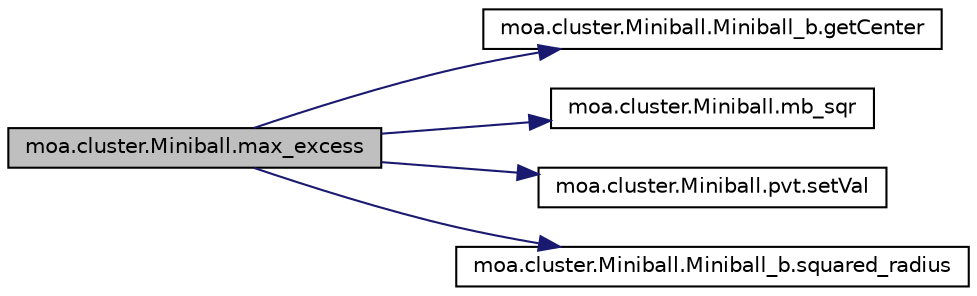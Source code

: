 digraph G
{
  edge [fontname="Helvetica",fontsize="10",labelfontname="Helvetica",labelfontsize="10"];
  node [fontname="Helvetica",fontsize="10",shape=record];
  rankdir=LR;
  Node1 [label="moa.cluster.Miniball.max_excess",height=0.2,width=0.4,color="black", fillcolor="grey75", style="filled" fontcolor="black"];
  Node1 -> Node2 [color="midnightblue",fontsize="10",style="solid",fontname="Helvetica"];
  Node2 [label="moa.cluster.Miniball.Miniball_b.getCenter",height=0.2,width=0.4,color="black", fillcolor="white", style="filled",URL="$classmoa_1_1cluster_1_1Miniball_1_1Miniball__b.html#a2352c82b3cd3fedd8922553eaec4003a"];
  Node1 -> Node3 [color="midnightblue",fontsize="10",style="solid",fontname="Helvetica"];
  Node3 [label="moa.cluster.Miniball.mb_sqr",height=0.2,width=0.4,color="black", fillcolor="white", style="filled",URL="$classmoa_1_1cluster_1_1Miniball.html#a39fd7af396a89a96fef2190d7064b8fc"];
  Node1 -> Node4 [color="midnightblue",fontsize="10",style="solid",fontname="Helvetica"];
  Node4 [label="moa.cluster.Miniball.pvt.setVal",height=0.2,width=0.4,color="black", fillcolor="white", style="filled",URL="$classmoa_1_1cluster_1_1Miniball_1_1pvt.html#a928ccf519ed0bd3f74312b2bf1082912"];
  Node1 -> Node5 [color="midnightblue",fontsize="10",style="solid",fontname="Helvetica"];
  Node5 [label="moa.cluster.Miniball.Miniball_b.squared_radius",height=0.2,width=0.4,color="black", fillcolor="white", style="filled",URL="$classmoa_1_1cluster_1_1Miniball_1_1Miniball__b.html#a2d1a374b3d776dadd8f1376875b4c247"];
}
